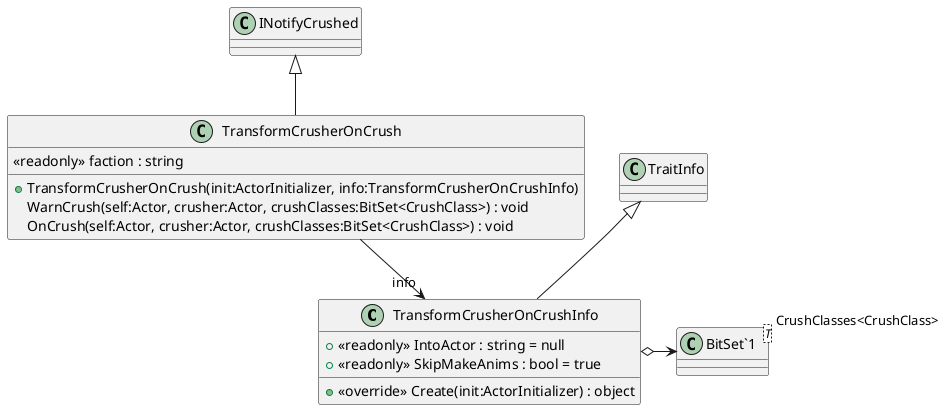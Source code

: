 @startuml
class TransformCrusherOnCrushInfo {
    + <<readonly>> IntoActor : string = null
    + <<readonly>> SkipMakeAnims : bool = true
    + <<override>> Create(init:ActorInitializer) : object
}
class TransformCrusherOnCrush {
    <<readonly>> faction : string
    + TransformCrusherOnCrush(init:ActorInitializer, info:TransformCrusherOnCrushInfo)
    WarnCrush(self:Actor, crusher:Actor, crushClasses:BitSet<CrushClass>) : void
    OnCrush(self:Actor, crusher:Actor, crushClasses:BitSet<CrushClass>) : void
}
class "BitSet`1"<T> {
}
TraitInfo <|-- TransformCrusherOnCrushInfo
TransformCrusherOnCrushInfo o-> "CrushClasses<CrushClass>" "BitSet`1"
INotifyCrushed <|-- TransformCrusherOnCrush
TransformCrusherOnCrush --> "info" TransformCrusherOnCrushInfo
@enduml
